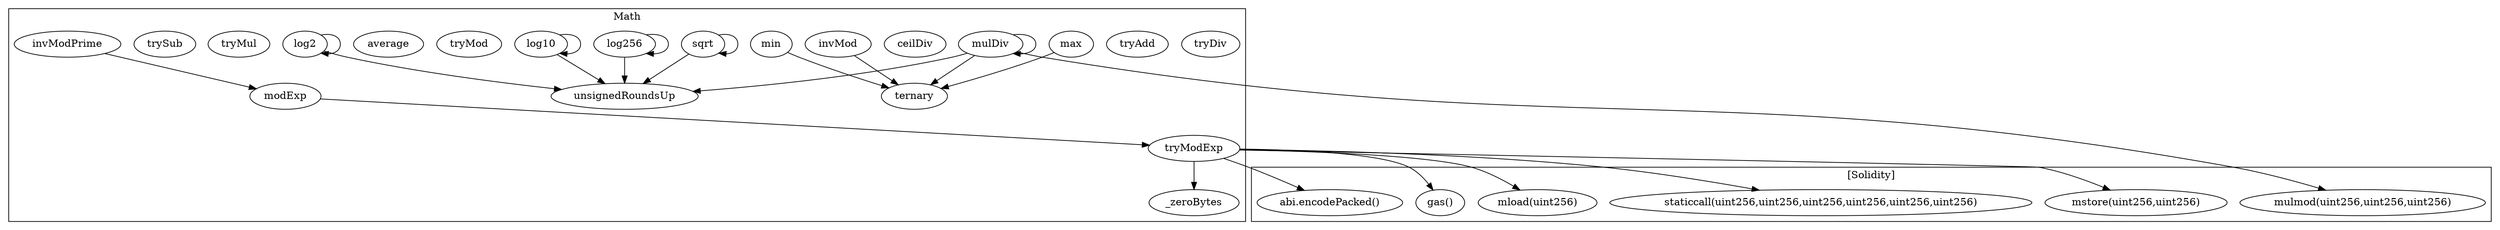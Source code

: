 strict digraph {
subgraph cluster_8179_Math {
label = "Math"
"8179__zeroBytes" [label="_zeroBytes"]
"8179_tryDiv" [label="tryDiv"]
"8179_tryAdd" [label="tryAdd"]
"8179_ternary" [label="ternary"]
"8179_log256" [label="log256"]
"8179_max" [label="max"]
"8179_ceilDiv" [label="ceilDiv"]
"8179_modExp" [label="modExp"]
"8179_unsignedRoundsUp" [label="unsignedRoundsUp"]
"8179_mulDiv" [label="mulDiv"]
"8179_invMod" [label="invMod"]
"8179_min" [label="min"]
"8179_log10" [label="log10"]
"8179_invModPrime" [label="invModPrime"]
"8179_tryMod" [label="tryMod"]
"8179_average" [label="average"]
"8179_log2" [label="log2"]
"8179_tryMul" [label="tryMul"]
"8179_tryModExp" [label="tryModExp"]
"8179_trySub" [label="trySub"]
"8179_sqrt" [label="sqrt"]
"8179_log10" -> "8179_unsignedRoundsUp"
"8179_log256" -> "8179_unsignedRoundsUp"
"8179_invModPrime" -> "8179_modExp"
"8179_mulDiv" -> "8179_unsignedRoundsUp"
"8179_modExp" -> "8179_tryModExp"
"8179_mulDiv" -> "8179_mulDiv"
"8179_log2" -> "8179_log2"
"8179_log2" -> "8179_unsignedRoundsUp"
"8179_invMod" -> "8179_ternary"
"8179_sqrt" -> "8179_unsignedRoundsUp"
"8179_max" -> "8179_ternary"
"8179_sqrt" -> "8179_sqrt"
"8179_tryModExp" -> "8179__zeroBytes"
"8179_log256" -> "8179_log256"
"8179_log10" -> "8179_log10"
"8179_mulDiv" -> "8179_ternary"
"8179_min" -> "8179_ternary"
}subgraph cluster_solidity {
label = "[Solidity]"
"staticcall(uint256,uint256,uint256,uint256,uint256,uint256)" 
"mload(uint256)" 
"gas()" 
"abi.encodePacked()" 
"mulmod(uint256,uint256,uint256)" 
"mstore(uint256,uint256)" 
"8179_mulDiv" -> "mulmod(uint256,uint256,uint256)"
"8179_tryModExp" -> "mload(uint256)"
"8179_tryModExp" -> "staticcall(uint256,uint256,uint256,uint256,uint256,uint256)"
"8179_tryModExp" -> "abi.encodePacked()"
"8179_tryModExp" -> "mstore(uint256,uint256)"
"8179_tryModExp" -> "gas()"
}
}